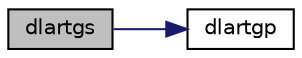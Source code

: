 digraph "dlartgs"
{
 // LATEX_PDF_SIZE
  edge [fontname="Helvetica",fontsize="10",labelfontname="Helvetica",labelfontsize="10"];
  node [fontname="Helvetica",fontsize="10",shape=record];
  rankdir="LR";
  Node1 [label="dlartgs",height=0.2,width=0.4,color="black", fillcolor="grey75", style="filled", fontcolor="black",tooltip="DLARTGS generates a plane rotation designed to introduce a bulge in implicit QR iteration for the bid..."];
  Node1 -> Node2 [color="midnightblue",fontsize="10",style="solid",fontname="Helvetica"];
  Node2 [label="dlartgp",height=0.2,width=0.4,color="black", fillcolor="white", style="filled",URL="$dlartgp_8f.html#ac216c77dadbc793b5f0697555af0775b",tooltip="DLARTGP generates a plane rotation so that the diagonal is nonnegative."];
}
